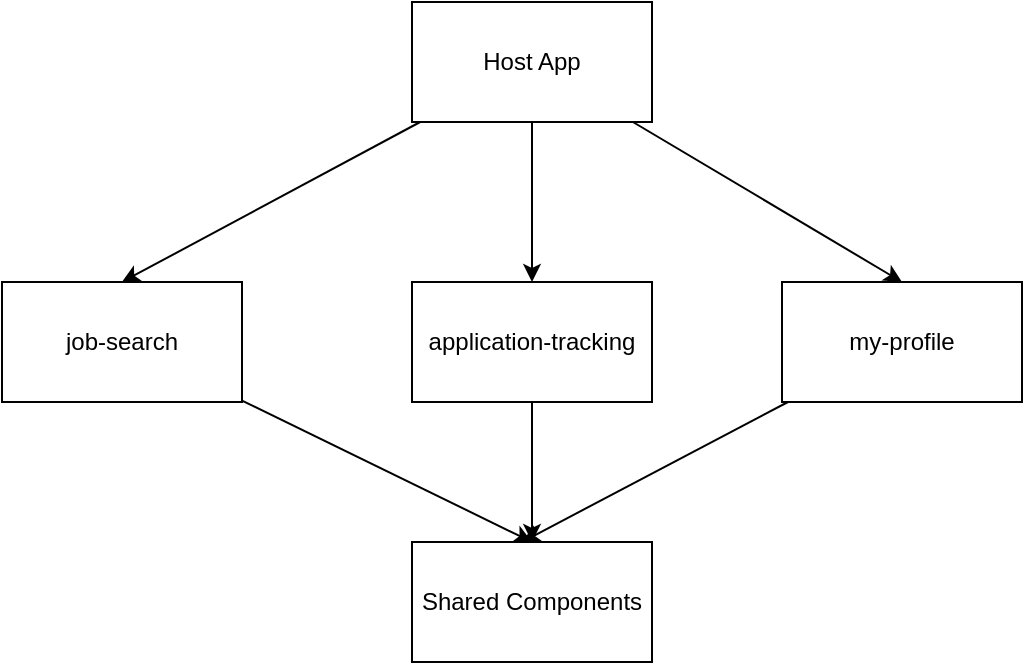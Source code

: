 <mxfile>
    <diagram id="mfuuvknS0g52nhklxY2l" name="Page-1">
        <mxGraphModel dx="979" dy="533" grid="1" gridSize="10" guides="1" tooltips="1" connect="1" arrows="1" fold="1" page="1" pageScale="1" pageWidth="850" pageHeight="1100" math="0" shadow="0">
            <root>
                <mxCell id="0"/>
                <mxCell id="1" parent="0"/>
                <mxCell id="XBpAfuRzCfoPqKnxkBJJ-3" style="edgeStyle=none;html=1;entryX=0.5;entryY=0;entryDx=0;entryDy=0;" parent="1" source="2" target="499NSj-HLChddsWetc4P-3" edge="1">
                    <mxGeometry relative="1" as="geometry"/>
                </mxCell>
                <mxCell id="XBpAfuRzCfoPqKnxkBJJ-4" style="edgeStyle=none;html=1;entryX=0.5;entryY=0;entryDx=0;entryDy=0;" parent="1" source="2" target="499NSj-HLChddsWetc4P-4" edge="1">
                    <mxGeometry relative="1" as="geometry"/>
                </mxCell>
                <mxCell id="XBpAfuRzCfoPqKnxkBJJ-5" style="edgeStyle=none;html=1;entryX=0.5;entryY=0;entryDx=0;entryDy=0;" parent="1" source="2" target="3" edge="1">
                    <mxGeometry relative="1" as="geometry"/>
                </mxCell>
                <mxCell id="2" value="Host App" style="rounded=0;whiteSpace=wrap;html=1;" parent="1" vertex="1">
                    <mxGeometry x="365" y="70" width="120" height="60" as="geometry"/>
                </mxCell>
                <mxCell id="6" style="edgeStyle=none;html=1;entryX=0.5;entryY=0;entryDx=0;entryDy=0;" edge="1" parent="1" source="3" target="499NSj-HLChddsWetc4P-5">
                    <mxGeometry relative="1" as="geometry"/>
                </mxCell>
                <mxCell id="3" value="job-search" style="rounded=0;whiteSpace=wrap;html=1;" parent="1" vertex="1">
                    <mxGeometry x="160" y="210" width="120" height="60" as="geometry"/>
                </mxCell>
                <mxCell id="7" style="edgeStyle=none;html=1;" edge="1" parent="1" source="499NSj-HLChddsWetc4P-3">
                    <mxGeometry relative="1" as="geometry">
                        <mxPoint x="425" y="340" as="targetPoint"/>
                    </mxGeometry>
                </mxCell>
                <mxCell id="499NSj-HLChddsWetc4P-3" value="application-tracking" style="rounded=0;whiteSpace=wrap;html=1;" parent="1" vertex="1">
                    <mxGeometry x="365" y="210" width="120" height="60" as="geometry"/>
                </mxCell>
                <mxCell id="8" style="edgeStyle=none;html=1;" edge="1" parent="1" source="499NSj-HLChddsWetc4P-4">
                    <mxGeometry relative="1" as="geometry">
                        <mxPoint x="420" y="340" as="targetPoint"/>
                    </mxGeometry>
                </mxCell>
                <mxCell id="499NSj-HLChddsWetc4P-4" value="my-profile" style="rounded=0;whiteSpace=wrap;html=1;" parent="1" vertex="1">
                    <mxGeometry x="550" y="210" width="120" height="60" as="geometry"/>
                </mxCell>
                <mxCell id="499NSj-HLChddsWetc4P-5" value="Shared Components" style="rounded=0;whiteSpace=wrap;html=1;" parent="1" vertex="1">
                    <mxGeometry x="365" y="340" width="120" height="60" as="geometry"/>
                </mxCell>
            </root>
        </mxGraphModel>
    </diagram>
    <diagram id="g6JuJtNvW7k1OZKt3-dJ" name="Search">
        <mxGraphModel dx="979" dy="533" grid="1" gridSize="10" guides="1" tooltips="1" connect="1" arrows="1" fold="1" page="1" pageScale="1" pageWidth="850" pageHeight="1100" math="0" shadow="0">
            <root>
                <mxCell id="0"/>
                <mxCell id="1" parent="0"/>
                <mxCell id="YITWxDqFwcowWUP-y_3X-3" value="Search for Jobs" style="swimlane;whiteSpace=wrap;html=1;" parent="1" vertex="1">
                    <mxGeometry x="60" y="90" width="510" height="350" as="geometry"/>
                </mxCell>
                <mxCell id="YITWxDqFwcowWUP-y_3X-4" value="Search" style="html=1;shadow=0;dashed=0;shape=mxgraph.bootstrap.rrect;rSize=5;strokeColor=#CED4DA;strokeWidth=1;fillColor=#E9ECEF;fontColor=#505050;whiteSpace=wrap;align=left;verticalAlign=middle;spacingLeft=10;fontSize=14;" parent="YITWxDqFwcowWUP-y_3X-3" vertex="1">
                    <mxGeometry x="90" y="40" width="330" height="40" as="geometry"/>
                </mxCell>
                <mxCell id="YITWxDqFwcowWUP-y_3X-5" value="Filter Parameters" style="swimlane;whiteSpace=wrap;html=1;" parent="YITWxDqFwcowWUP-y_3X-3" vertex="1">
                    <mxGeometry y="90" width="200" height="260" as="geometry"/>
                </mxCell>
                <mxCell id="YITWxDqFwcowWUP-y_3X-6" value="Search Results" style="rounded=0;whiteSpace=wrap;html=1;" parent="YITWxDqFwcowWUP-y_3X-3" vertex="1">
                    <mxGeometry x="200" y="90" width="310" height="260" as="geometry"/>
                </mxCell>
            </root>
        </mxGraphModel>
    </diagram>
    <diagram id="_5Vbl1bajyg7PkZV2Rwk" name="Page-3">
        <mxGraphModel dx="979" dy="533" grid="1" gridSize="10" guides="1" tooltips="1" connect="1" arrows="1" fold="1" page="1" pageScale="1" pageWidth="850" pageHeight="1100" math="0" shadow="0">
            <root>
                <mxCell id="0"/>
                <mxCell id="1" parent="0"/>
            </root>
        </mxGraphModel>
    </diagram>
</mxfile>